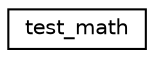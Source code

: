 digraph "Graphical Class Hierarchy"
{
  edge [fontname="Helvetica",fontsize="10",labelfontname="Helvetica",labelfontsize="10"];
  node [fontname="Helvetica",fontsize="10",shape=record];
  rankdir="LR";
  Node0 [label="test_math",height=0.2,width=0.4,color="black", fillcolor="white", style="filled",URL="$structtest__math.html"];
}
